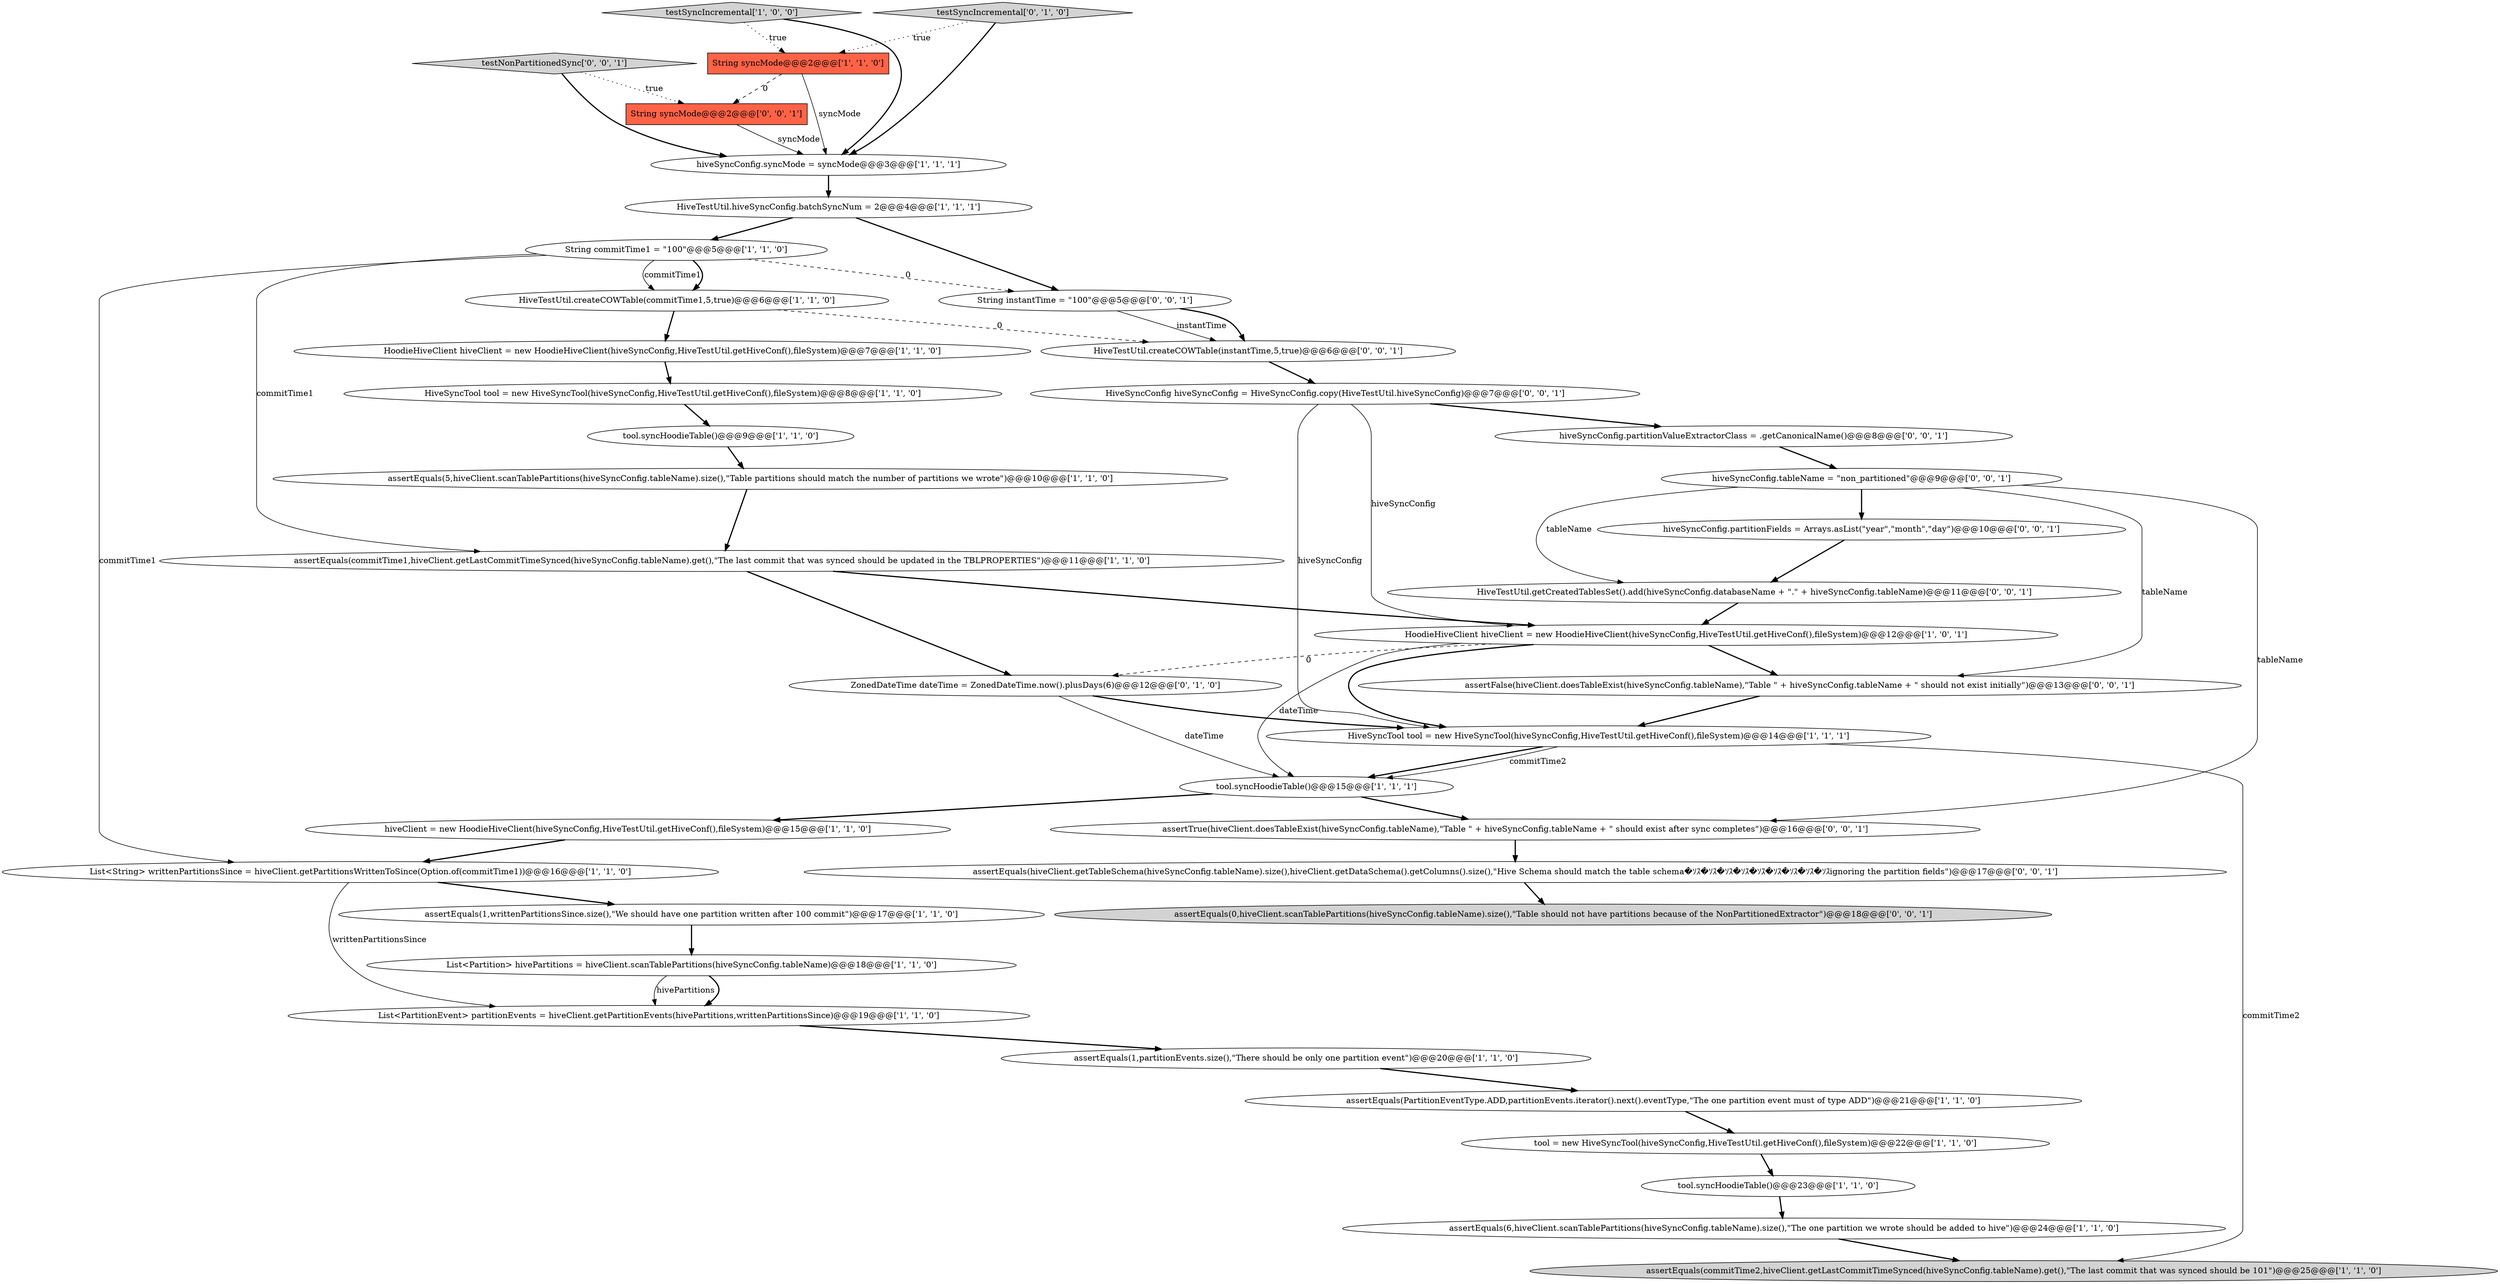 digraph {
35 [style = filled, label = "hiveSyncConfig.tableName = \"non_partitioned\"@@@9@@@['0', '0', '1']", fillcolor = white, shape = ellipse image = "AAA0AAABBB3BBB"];
21 [style = filled, label = "HoodieHiveClient hiveClient = new HoodieHiveClient(hiveSyncConfig,HiveTestUtil.getHiveConf(),fileSystem)@@@12@@@['1', '0', '1']", fillcolor = white, shape = ellipse image = "AAA0AAABBB1BBB"];
22 [style = filled, label = "tool.syncHoodieTable()@@@15@@@['1', '1', '1']", fillcolor = white, shape = ellipse image = "AAA0AAABBB1BBB"];
10 [style = filled, label = "String syncMode@@@2@@@['1', '1', '0']", fillcolor = tomato, shape = box image = "AAA0AAABBB1BBB"];
15 [style = filled, label = "testSyncIncremental['1', '0', '0']", fillcolor = lightgray, shape = diamond image = "AAA0AAABBB1BBB"];
11 [style = filled, label = "tool.syncHoodieTable()@@@23@@@['1', '1', '0']", fillcolor = white, shape = ellipse image = "AAA0AAABBB1BBB"];
16 [style = filled, label = "String commitTime1 = \"100\"@@@5@@@['1', '1', '0']", fillcolor = white, shape = ellipse image = "AAA0AAABBB1BBB"];
23 [style = filled, label = "HiveTestUtil.hiveSyncConfig.batchSyncNum = 2@@@4@@@['1', '1', '1']", fillcolor = white, shape = ellipse image = "AAA0AAABBB1BBB"];
12 [style = filled, label = "tool.syncHoodieTable()@@@9@@@['1', '1', '0']", fillcolor = white, shape = ellipse image = "AAA0AAABBB1BBB"];
39 [style = filled, label = "testNonPartitionedSync['0', '0', '1']", fillcolor = lightgray, shape = diamond image = "AAA0AAABBB3BBB"];
1 [style = filled, label = "assertEquals(commitTime2,hiveClient.getLastCommitTimeSynced(hiveSyncConfig.tableName).get(),\"The last commit that was synced should be 101\")@@@25@@@['1', '1', '0']", fillcolor = lightgray, shape = ellipse image = "AAA0AAABBB1BBB"];
34 [style = filled, label = "String instantTime = \"100\"@@@5@@@['0', '0', '1']", fillcolor = white, shape = ellipse image = "AAA0AAABBB3BBB"];
38 [style = filled, label = "assertFalse(hiveClient.doesTableExist(hiveSyncConfig.tableName),\"Table \" + hiveSyncConfig.tableName + \" should not exist initially\")@@@13@@@['0', '0', '1']", fillcolor = white, shape = ellipse image = "AAA0AAABBB3BBB"];
2 [style = filled, label = "HoodieHiveClient hiveClient = new HoodieHiveClient(hiveSyncConfig,HiveTestUtil.getHiveConf(),fileSystem)@@@7@@@['1', '1', '0']", fillcolor = white, shape = ellipse image = "AAA0AAABBB1BBB"];
28 [style = filled, label = "HiveSyncConfig hiveSyncConfig = HiveSyncConfig.copy(HiveTestUtil.hiveSyncConfig)@@@7@@@['0', '0', '1']", fillcolor = white, shape = ellipse image = "AAA0AAABBB3BBB"];
20 [style = filled, label = "tool = new HiveSyncTool(hiveSyncConfig,HiveTestUtil.getHiveConf(),fileSystem)@@@22@@@['1', '1', '0']", fillcolor = white, shape = ellipse image = "AAA0AAABBB1BBB"];
4 [style = filled, label = "assertEquals(6,hiveClient.scanTablePartitions(hiveSyncConfig.tableName).size(),\"The one partition we wrote should be added to hive\")@@@24@@@['1', '1', '0']", fillcolor = white, shape = ellipse image = "AAA0AAABBB1BBB"];
25 [style = filled, label = "testSyncIncremental['0', '1', '0']", fillcolor = lightgray, shape = diamond image = "AAA0AAABBB2BBB"];
7 [style = filled, label = "assertEquals(PartitionEventType.ADD,partitionEvents.iterator().next().eventType,\"The one partition event must of type ADD\")@@@21@@@['1', '1', '0']", fillcolor = white, shape = ellipse image = "AAA0AAABBB1BBB"];
0 [style = filled, label = "HiveTestUtil.createCOWTable(commitTime1,5,true)@@@6@@@['1', '1', '0']", fillcolor = white, shape = ellipse image = "AAA0AAABBB1BBB"];
13 [style = filled, label = "assertEquals(5,hiveClient.scanTablePartitions(hiveSyncConfig.tableName).size(),\"Table partitions should match the number of partitions we wrote\")@@@10@@@['1', '1', '0']", fillcolor = white, shape = ellipse image = "AAA0AAABBB1BBB"];
36 [style = filled, label = "assertEquals(0,hiveClient.scanTablePartitions(hiveSyncConfig.tableName).size(),\"Table should not have partitions because of the NonPartitionedExtractor\")@@@18@@@['0', '0', '1']", fillcolor = lightgray, shape = ellipse image = "AAA0AAABBB3BBB"];
26 [style = filled, label = "ZonedDateTime dateTime = ZonedDateTime.now().plusDays(6)@@@12@@@['0', '1', '0']", fillcolor = white, shape = ellipse image = "AAA1AAABBB2BBB"];
37 [style = filled, label = "hiveSyncConfig.partitionValueExtractorClass = .getCanonicalName()@@@8@@@['0', '0', '1']", fillcolor = white, shape = ellipse image = "AAA0AAABBB3BBB"];
33 [style = filled, label = "HiveTestUtil.getCreatedTablesSet().add(hiveSyncConfig.databaseName + \".\" + hiveSyncConfig.tableName)@@@11@@@['0', '0', '1']", fillcolor = white, shape = ellipse image = "AAA0AAABBB3BBB"];
24 [style = filled, label = "List<PartitionEvent> partitionEvents = hiveClient.getPartitionEvents(hivePartitions,writtenPartitionsSince)@@@19@@@['1', '1', '0']", fillcolor = white, shape = ellipse image = "AAA0AAABBB1BBB"];
31 [style = filled, label = "assertEquals(hiveClient.getTableSchema(hiveSyncConfig.tableName).size(),hiveClient.getDataSchema().getColumns().size(),\"Hive Schema should match the table schema�ｿｽ�ｿｽ�ｿｽ�ｿｽ�ｿｽ�ｿｽ�ｿｽ�ｿｽ�ｿｽignoring the partition fields\")@@@17@@@['0', '0', '1']", fillcolor = white, shape = ellipse image = "AAA0AAABBB3BBB"];
29 [style = filled, label = "assertTrue(hiveClient.doesTableExist(hiveSyncConfig.tableName),\"Table \" + hiveSyncConfig.tableName + \" should exist after sync completes\")@@@16@@@['0', '0', '1']", fillcolor = white, shape = ellipse image = "AAA0AAABBB3BBB"];
9 [style = filled, label = "HiveSyncTool tool = new HiveSyncTool(hiveSyncConfig,HiveTestUtil.getHiveConf(),fileSystem)@@@14@@@['1', '1', '1']", fillcolor = white, shape = ellipse image = "AAA0AAABBB1BBB"];
17 [style = filled, label = "hiveClient = new HoodieHiveClient(hiveSyncConfig,HiveTestUtil.getHiveConf(),fileSystem)@@@15@@@['1', '1', '0']", fillcolor = white, shape = ellipse image = "AAA0AAABBB1BBB"];
19 [style = filled, label = "List<String> writtenPartitionsSince = hiveClient.getPartitionsWrittenToSince(Option.of(commitTime1))@@@16@@@['1', '1', '0']", fillcolor = white, shape = ellipse image = "AAA0AAABBB1BBB"];
5 [style = filled, label = "List<Partition> hivePartitions = hiveClient.scanTablePartitions(hiveSyncConfig.tableName)@@@18@@@['1', '1', '0']", fillcolor = white, shape = ellipse image = "AAA0AAABBB1BBB"];
27 [style = filled, label = "hiveSyncConfig.partitionFields = Arrays.asList(\"year\",\"month\",\"day\")@@@10@@@['0', '0', '1']", fillcolor = white, shape = ellipse image = "AAA0AAABBB3BBB"];
30 [style = filled, label = "HiveTestUtil.createCOWTable(instantTime,5,true)@@@6@@@['0', '0', '1']", fillcolor = white, shape = ellipse image = "AAA0AAABBB3BBB"];
14 [style = filled, label = "assertEquals(commitTime1,hiveClient.getLastCommitTimeSynced(hiveSyncConfig.tableName).get(),\"The last commit that was synced should be updated in the TBLPROPERTIES\")@@@11@@@['1', '1', '0']", fillcolor = white, shape = ellipse image = "AAA0AAABBB1BBB"];
8 [style = filled, label = "assertEquals(1,partitionEvents.size(),\"There should be only one partition event\")@@@20@@@['1', '1', '0']", fillcolor = white, shape = ellipse image = "AAA0AAABBB1BBB"];
3 [style = filled, label = "hiveSyncConfig.syncMode = syncMode@@@3@@@['1', '1', '1']", fillcolor = white, shape = ellipse image = "AAA0AAABBB1BBB"];
18 [style = filled, label = "HiveSyncTool tool = new HiveSyncTool(hiveSyncConfig,HiveTestUtil.getHiveConf(),fileSystem)@@@8@@@['1', '1', '0']", fillcolor = white, shape = ellipse image = "AAA0AAABBB1BBB"];
6 [style = filled, label = "assertEquals(1,writtenPartitionsSince.size(),\"We should have one partition written after 100 commit\")@@@17@@@['1', '1', '0']", fillcolor = white, shape = ellipse image = "AAA0AAABBB1BBB"];
32 [style = filled, label = "String syncMode@@@2@@@['0', '0', '1']", fillcolor = tomato, shape = box image = "AAA0AAABBB3BBB"];
10->32 [style = dashed, label="0"];
9->22 [style = bold, label=""];
22->29 [style = bold, label=""];
11->4 [style = bold, label=""];
25->3 [style = bold, label=""];
35->33 [style = solid, label="tableName"];
27->33 [style = bold, label=""];
19->6 [style = bold, label=""];
16->34 [style = dashed, label="0"];
32->3 [style = solid, label="syncMode"];
21->22 [style = solid, label="dateTime"];
14->21 [style = bold, label=""];
37->35 [style = bold, label=""];
17->19 [style = bold, label=""];
39->32 [style = dotted, label="true"];
16->0 [style = solid, label="commitTime1"];
16->0 [style = bold, label=""];
23->16 [style = bold, label=""];
9->1 [style = solid, label="commitTime2"];
22->17 [style = bold, label=""];
7->20 [style = bold, label=""];
26->22 [style = solid, label="dateTime"];
14->26 [style = bold, label=""];
26->9 [style = bold, label=""];
25->10 [style = dotted, label="true"];
4->1 [style = bold, label=""];
35->38 [style = solid, label="tableName"];
12->13 [style = bold, label=""];
35->27 [style = bold, label=""];
38->9 [style = bold, label=""];
33->21 [style = bold, label=""];
23->34 [style = bold, label=""];
3->23 [style = bold, label=""];
15->10 [style = dotted, label="true"];
34->30 [style = solid, label="instantTime"];
2->18 [style = bold, label=""];
19->24 [style = solid, label="writtenPartitionsSince"];
5->24 [style = bold, label=""];
0->30 [style = dashed, label="0"];
16->19 [style = solid, label="commitTime1"];
5->24 [style = solid, label="hivePartitions"];
28->37 [style = bold, label=""];
29->31 [style = bold, label=""];
28->21 [style = solid, label="hiveSyncConfig"];
21->26 [style = dashed, label="0"];
6->5 [style = bold, label=""];
21->38 [style = bold, label=""];
9->22 [style = solid, label="commitTime2"];
15->3 [style = bold, label=""];
30->28 [style = bold, label=""];
8->7 [style = bold, label=""];
39->3 [style = bold, label=""];
35->29 [style = solid, label="tableName"];
21->9 [style = bold, label=""];
18->12 [style = bold, label=""];
0->2 [style = bold, label=""];
31->36 [style = bold, label=""];
13->14 [style = bold, label=""];
16->14 [style = solid, label="commitTime1"];
24->8 [style = bold, label=""];
34->30 [style = bold, label=""];
10->3 [style = solid, label="syncMode"];
20->11 [style = bold, label=""];
28->9 [style = solid, label="hiveSyncConfig"];
}
